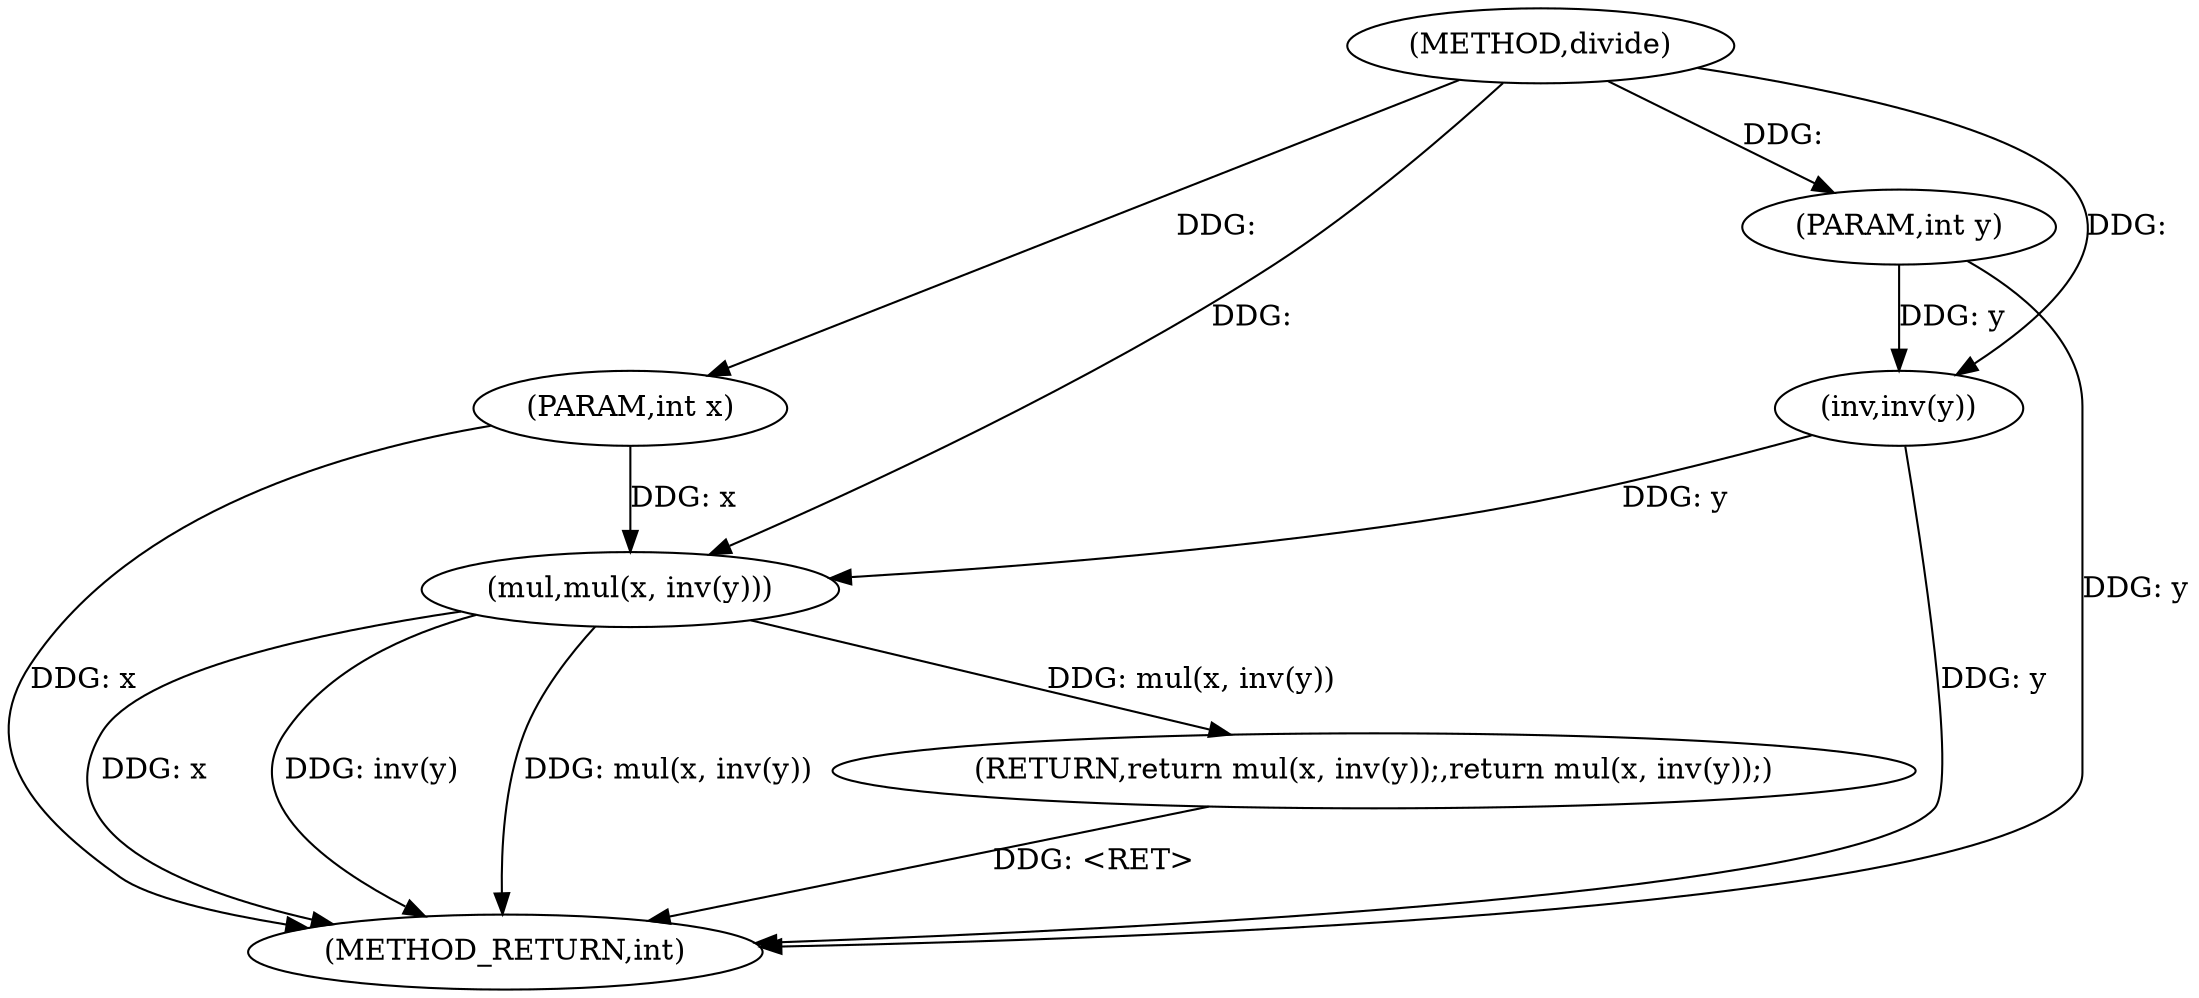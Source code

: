 digraph "divide" {  
"1000633" [label = "(METHOD,divide)" ]
"1000642" [label = "(METHOD_RETURN,int)" ]
"1000634" [label = "(PARAM,int x)" ]
"1000635" [label = "(PARAM,int y)" ]
"1000637" [label = "(RETURN,return mul(x, inv(y));,return mul(x, inv(y));)" ]
"1000638" [label = "(mul,mul(x, inv(y)))" ]
"1000640" [label = "(inv,inv(y))" ]
  "1000637" -> "1000642"  [ label = "DDG: <RET>"] 
  "1000634" -> "1000642"  [ label = "DDG: x"] 
  "1000635" -> "1000642"  [ label = "DDG: y"] 
  "1000638" -> "1000642"  [ label = "DDG: x"] 
  "1000640" -> "1000642"  [ label = "DDG: y"] 
  "1000638" -> "1000642"  [ label = "DDG: inv(y)"] 
  "1000638" -> "1000642"  [ label = "DDG: mul(x, inv(y))"] 
  "1000633" -> "1000634"  [ label = "DDG: "] 
  "1000633" -> "1000635"  [ label = "DDG: "] 
  "1000638" -> "1000637"  [ label = "DDG: mul(x, inv(y))"] 
  "1000634" -> "1000638"  [ label = "DDG: x"] 
  "1000633" -> "1000638"  [ label = "DDG: "] 
  "1000640" -> "1000638"  [ label = "DDG: y"] 
  "1000635" -> "1000640"  [ label = "DDG: y"] 
  "1000633" -> "1000640"  [ label = "DDG: "] 
}
